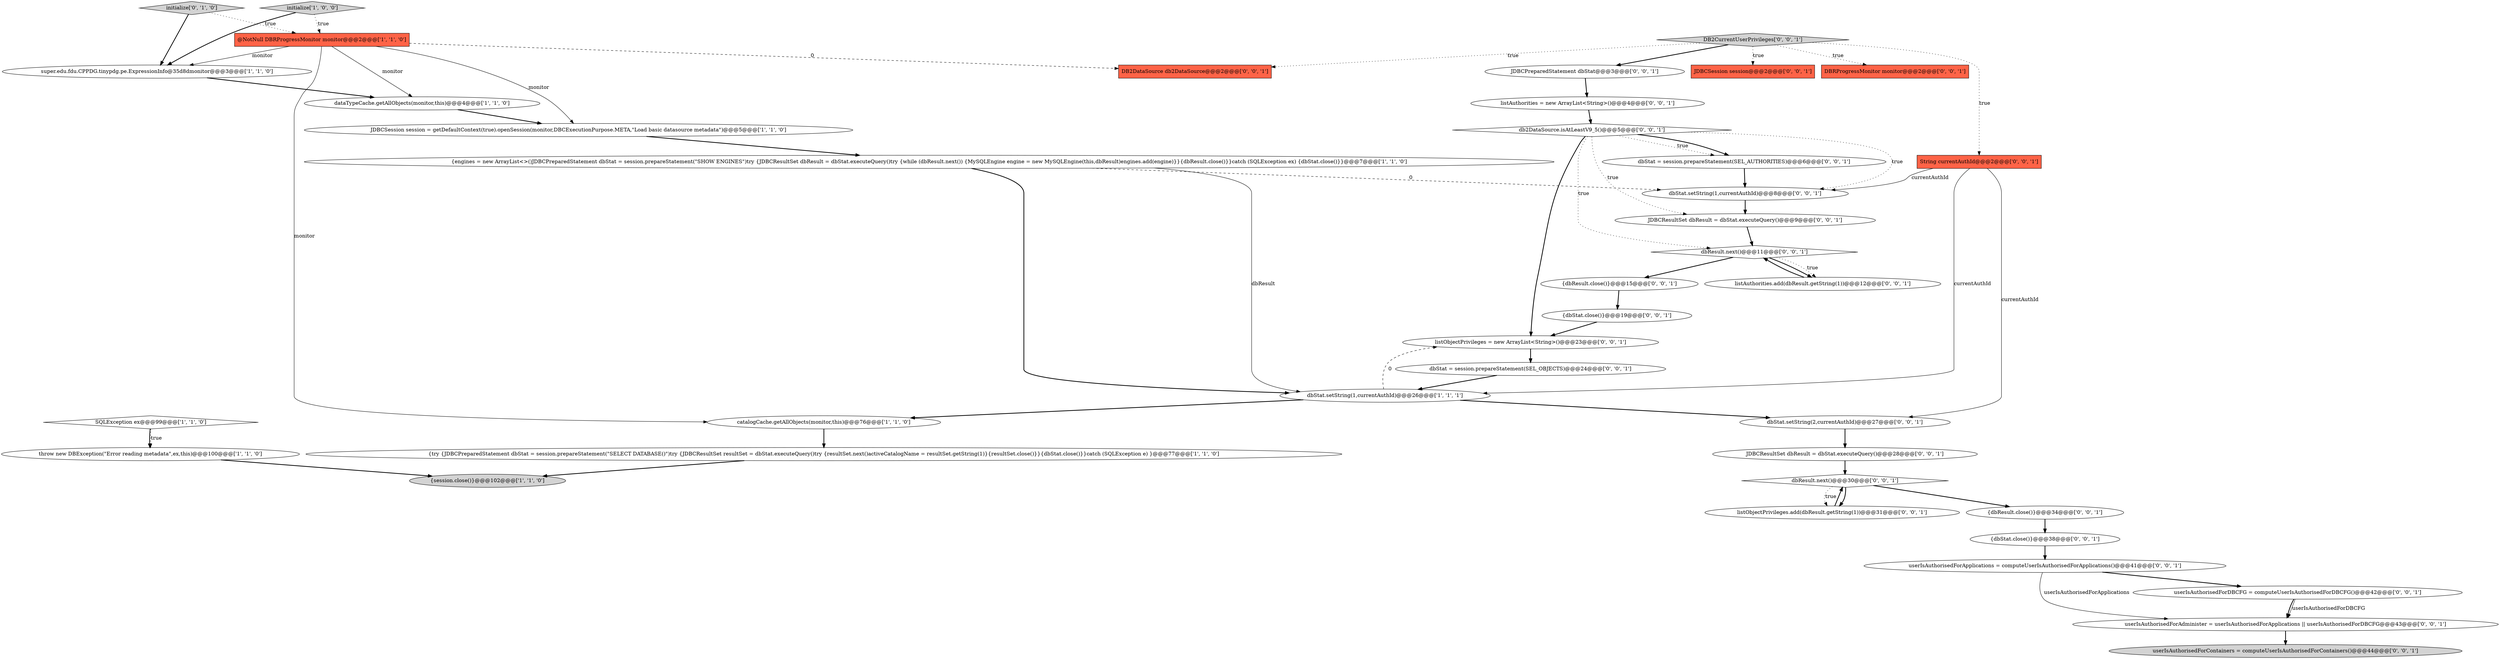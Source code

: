 digraph {
11 [style = filled, label = "@NotNull DBRProgressMonitor monitor@@@2@@@['1', '1', '0']", fillcolor = tomato, shape = box image = "AAA0AAABBB1BBB"];
16 [style = filled, label = "db2DataSource.isAtLeastV9_5()@@@5@@@['0', '0', '1']", fillcolor = white, shape = diamond image = "AAA0AAABBB3BBB"];
14 [style = filled, label = "dbStat = session.prepareStatement(SEL_AUTHORITIES)@@@6@@@['0', '0', '1']", fillcolor = white, shape = ellipse image = "AAA0AAABBB3BBB"];
35 [style = filled, label = "dbResult.next()@@@11@@@['0', '0', '1']", fillcolor = white, shape = diamond image = "AAA0AAABBB3BBB"];
12 [style = filled, label = "initialize['0', '1', '0']", fillcolor = lightgray, shape = diamond image = "AAA0AAABBB2BBB"];
0 [style = filled, label = "SQLException ex@@@99@@@['1', '1', '0']", fillcolor = white, shape = diamond image = "AAA0AAABBB1BBB"];
21 [style = filled, label = "DB2CurrentUserPrivileges['0', '0', '1']", fillcolor = lightgray, shape = diamond image = "AAA0AAABBB3BBB"];
27 [style = filled, label = "userIsAuthorisedForContainers = computeUserIsAuthorisedForContainers()@@@44@@@['0', '0', '1']", fillcolor = lightgray, shape = ellipse image = "AAA0AAABBB3BBB"];
2 [style = filled, label = "initialize['1', '0', '0']", fillcolor = lightgray, shape = diamond image = "AAA0AAABBB1BBB"];
25 [style = filled, label = "JDBCPreparedStatement dbStat@@@3@@@['0', '0', '1']", fillcolor = white, shape = ellipse image = "AAA0AAABBB3BBB"];
26 [style = filled, label = "JDBCSession session@@@2@@@['0', '0', '1']", fillcolor = tomato, shape = box image = "AAA0AAABBB3BBB"];
23 [style = filled, label = "dbStat.setString(1,currentAuthId)@@@8@@@['0', '0', '1']", fillcolor = white, shape = ellipse image = "AAA0AAABBB3BBB"];
38 [style = filled, label = "dbStat = session.prepareStatement(SEL_OBJECTS)@@@24@@@['0', '0', '1']", fillcolor = white, shape = ellipse image = "AAA0AAABBB3BBB"];
34 [style = filled, label = "DB2DataSource db2DataSource@@@2@@@['0', '0', '1']", fillcolor = tomato, shape = box image = "AAA0AAABBB3BBB"];
6 [style = filled, label = "catalogCache.getAllObjects(monitor,this)@@@76@@@['1', '1', '0']", fillcolor = white, shape = ellipse image = "AAA0AAABBB1BBB"];
30 [style = filled, label = "listObjectPrivileges = new ArrayList<String>()@@@23@@@['0', '0', '1']", fillcolor = white, shape = ellipse image = "AAA0AAABBB3BBB"];
31 [style = filled, label = "listAuthorities = new ArrayList<String>()@@@4@@@['0', '0', '1']", fillcolor = white, shape = ellipse image = "AAA0AAABBB3BBB"];
9 [style = filled, label = "{try {JDBCPreparedStatement dbStat = session.prepareStatement(\"SELECT DATABASE()\")try {JDBCResultSet resultSet = dbStat.executeQuery()try {resultSet.next()activeCatalogName = resultSet.getString(1)}{resultSet.close()}}{dbStat.close()}}catch (SQLException e) }@@@77@@@['1', '1', '0']", fillcolor = white, shape = ellipse image = "AAA0AAABBB1BBB"];
32 [style = filled, label = "JDBCResultSet dbResult = dbStat.executeQuery()@@@9@@@['0', '0', '1']", fillcolor = white, shape = ellipse image = "AAA0AAABBB3BBB"];
36 [style = filled, label = "{dbStat.close()}@@@19@@@['0', '0', '1']", fillcolor = white, shape = ellipse image = "AAA0AAABBB3BBB"];
39 [style = filled, label = "dbStat.setString(2,currentAuthId)@@@27@@@['0', '0', '1']", fillcolor = white, shape = ellipse image = "AAA0AAABBB3BBB"];
19 [style = filled, label = "userIsAuthorisedForApplications = computeUserIsAuthorisedForApplications()@@@41@@@['0', '0', '1']", fillcolor = white, shape = ellipse image = "AAA0AAABBB3BBB"];
20 [style = filled, label = "userIsAuthorisedForAdminister = userIsAuthorisedForApplications || userIsAuthorisedForDBCFG@@@43@@@['0', '0', '1']", fillcolor = white, shape = ellipse image = "AAA0AAABBB3BBB"];
24 [style = filled, label = "listObjectPrivileges.add(dbResult.getString(1))@@@31@@@['0', '0', '1']", fillcolor = white, shape = ellipse image = "AAA0AAABBB3BBB"];
5 [style = filled, label = "JDBCSession session = getDefaultContext(true).openSession(monitor,DBCExecutionPurpose.META,\"Load basic datasource metadata\")@@@5@@@['1', '1', '0']", fillcolor = white, shape = ellipse image = "AAA0AAABBB1BBB"];
22 [style = filled, label = "{dbResult.close()}@@@15@@@['0', '0', '1']", fillcolor = white, shape = ellipse image = "AAA0AAABBB3BBB"];
8 [style = filled, label = "dbStat.setString(1,currentAuthId)@@@26@@@['1', '1', '1']", fillcolor = white, shape = ellipse image = "AAA0AAABBB1BBB"];
10 [style = filled, label = "{engines = new ArrayList<>()JDBCPreparedStatement dbStat = session.prepareStatement(\"SHOW ENGINES\")try {JDBCResultSet dbResult = dbStat.executeQuery()try {while (dbResult.next()) {MySQLEngine engine = new MySQLEngine(this,dbResult)engines.add(engine)}}{dbResult.close()}}catch (SQLException ex) {dbStat.close()}}@@@7@@@['1', '1', '0']", fillcolor = white, shape = ellipse image = "AAA0AAABBB1BBB"];
17 [style = filled, label = "String currentAuthId@@@2@@@['0', '0', '1']", fillcolor = tomato, shape = box image = "AAA0AAABBB3BBB"];
33 [style = filled, label = "{dbStat.close()}@@@38@@@['0', '0', '1']", fillcolor = white, shape = ellipse image = "AAA0AAABBB3BBB"];
3 [style = filled, label = "dataTypeCache.getAllObjects(monitor,this)@@@4@@@['1', '1', '0']", fillcolor = white, shape = ellipse image = "AAA0AAABBB1BBB"];
15 [style = filled, label = "dbResult.next()@@@30@@@['0', '0', '1']", fillcolor = white, shape = diamond image = "AAA0AAABBB3BBB"];
18 [style = filled, label = "DBRProgressMonitor monitor@@@2@@@['0', '0', '1']", fillcolor = tomato, shape = box image = "AAA0AAABBB3BBB"];
4 [style = filled, label = "{session.close()}@@@102@@@['1', '1', '0']", fillcolor = lightgray, shape = ellipse image = "AAA0AAABBB1BBB"];
13 [style = filled, label = "userIsAuthorisedForDBCFG = computeUserIsAuthorisedForDBCFG()@@@42@@@['0', '0', '1']", fillcolor = white, shape = ellipse image = "AAA0AAABBB3BBB"];
37 [style = filled, label = "{dbResult.close()}@@@34@@@['0', '0', '1']", fillcolor = white, shape = ellipse image = "AAA0AAABBB3BBB"];
7 [style = filled, label = "throw new DBException(\"Error reading metadata\",ex,this)@@@100@@@['1', '1', '0']", fillcolor = white, shape = ellipse image = "AAA0AAABBB1BBB"];
29 [style = filled, label = "JDBCResultSet dbResult = dbStat.executeQuery()@@@28@@@['0', '0', '1']", fillcolor = white, shape = ellipse image = "AAA0AAABBB3BBB"];
28 [style = filled, label = "listAuthorities.add(dbResult.getString(1))@@@12@@@['0', '0', '1']", fillcolor = white, shape = ellipse image = "AAA0AAABBB3BBB"];
1 [style = filled, label = "super.edu.fdu.CPPDG.tinypdg.pe.ExpressionInfo@35d8dmonitor@@@3@@@['1', '1', '0']", fillcolor = white, shape = ellipse image = "AAA0AAABBB1BBB"];
2->11 [style = dotted, label="true"];
21->34 [style = dotted, label="true"];
20->27 [style = bold, label=""];
23->32 [style = bold, label=""];
16->35 [style = dotted, label="true"];
28->35 [style = bold, label=""];
9->4 [style = bold, label=""];
15->37 [style = bold, label=""];
38->8 [style = bold, label=""];
21->18 [style = dotted, label="true"];
11->1 [style = solid, label="monitor"];
0->7 [style = bold, label=""];
36->30 [style = bold, label=""];
12->11 [style = dotted, label="true"];
0->7 [style = dotted, label="true"];
24->15 [style = bold, label=""];
8->39 [style = bold, label=""];
16->14 [style = dotted, label="true"];
10->8 [style = bold, label=""];
12->1 [style = bold, label=""];
11->6 [style = solid, label="monitor"];
30->38 [style = bold, label=""];
37->33 [style = bold, label=""];
21->17 [style = dotted, label="true"];
8->6 [style = bold, label=""];
15->24 [style = bold, label=""];
5->10 [style = bold, label=""];
3->5 [style = bold, label=""];
35->28 [style = bold, label=""];
19->13 [style = bold, label=""];
17->8 [style = solid, label="currentAuthId"];
35->28 [style = dotted, label="true"];
6->9 [style = bold, label=""];
21->25 [style = bold, label=""];
8->30 [style = dashed, label="0"];
21->26 [style = dotted, label="true"];
1->3 [style = bold, label=""];
32->35 [style = bold, label=""];
10->8 [style = solid, label="dbResult"];
19->20 [style = solid, label="userIsAuthorisedForApplications"];
7->4 [style = bold, label=""];
22->36 [style = bold, label=""];
16->14 [style = bold, label=""];
2->1 [style = bold, label=""];
13->20 [style = solid, label="userIsAuthorisedForDBCFG"];
39->29 [style = bold, label=""];
14->23 [style = bold, label=""];
17->39 [style = solid, label="currentAuthId"];
25->31 [style = bold, label=""];
29->15 [style = bold, label=""];
11->5 [style = solid, label="monitor"];
33->19 [style = bold, label=""];
17->23 [style = solid, label="currentAuthId"];
16->32 [style = dotted, label="true"];
16->30 [style = bold, label=""];
13->20 [style = bold, label=""];
10->23 [style = dashed, label="0"];
11->3 [style = solid, label="monitor"];
11->34 [style = dashed, label="0"];
35->22 [style = bold, label=""];
31->16 [style = bold, label=""];
15->24 [style = dotted, label="true"];
16->23 [style = dotted, label="true"];
}
